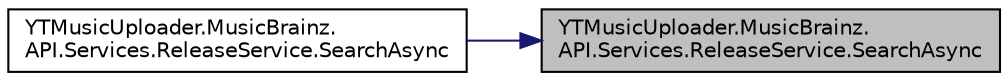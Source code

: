 digraph "YTMusicUploader.MusicBrainz.API.Services.ReleaseService.SearchAsync"
{
 // LATEX_PDF_SIZE
  edge [fontname="Helvetica",fontsize="10",labelfontname="Helvetica",labelfontsize="10"];
  node [fontname="Helvetica",fontsize="10",shape=record];
  rankdir="RL";
  Node1 [label="YTMusicUploader.MusicBrainz.\lAPI.Services.ReleaseService.SearchAsync",height=0.2,width=0.4,color="black", fillcolor="grey75", style="filled", fontcolor="black",tooltip="Search for a release in the MusicBrainz database, matching the given query."];
  Node1 -> Node2 [dir="back",color="midnightblue",fontsize="10",style="solid",fontname="Helvetica"];
  Node2 [label="YTMusicUploader.MusicBrainz.\lAPI.Services.ReleaseService.SearchAsync",height=0.2,width=0.4,color="black", fillcolor="white", style="filled",URL="$d6/d8b/class_y_t_music_uploader_1_1_music_brainz_1_1_a_p_i_1_1_services_1_1_release_service.html#ae9e48d7fd45574b377979e680ea8d3f2",tooltip="Search for a release in the MusicBrainz database, matching the given query."];
}
